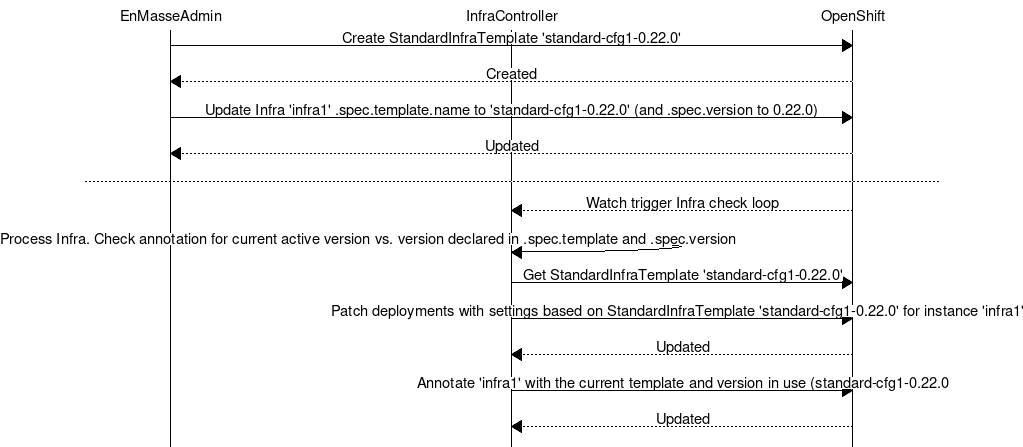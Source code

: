msc {
    width = "1024";
    EnMasseAdmin,InfraController,OpenShift;

    EnMasseAdmin => OpenShift[ label = "Create StandardInfraTemplate 'standard-cfg1-0.22.0'" ];
    EnMasseAdmin << OpenShift [ label = "Created" ];

    EnMasseAdmin => OpenShift[ label = "Update Infra 'infra1' .spec.template.name to 'standard-cfg1-0.22.0' (and .spec.version to 0.22.0)" ];
    EnMasseAdmin << OpenShift [ label = "Updated" ];
    --- ;

    InfraController << OpenShift [ label = "Watch trigger Infra check loop" ];
    InfraController => InfraController [ label = "Process Infra. Check annotation for current active version vs. version declared in .spec.template and .spec.version" ];
    InfraController => OpenShift [ label = "Get StandardInfraTemplate 'standard-cfg1-0.22.0'"];
    InfraController => OpenShift [ label = "Patch deployments with settings based on StandardInfraTemplate 'standard-cfg1-0.22.0' for instance 'infra1'" ];
    InfraController << OpenShift [ label = "Updated" ];
    InfraController => OpenShift [ label = "Annotate 'infra1' with the current template and version in use (standard-cfg1-0.22.0" ];
    InfraController << OpenShift [ label = "Updated" ];
}

